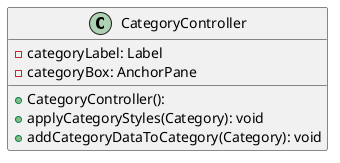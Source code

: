 @startuml
class CategoryController {
  - categoryLabel: Label
  - categoryBox: AnchorPane
  + CategoryController():
  + applyCategoryStyles(Category): void
  + addCategoryDataToCategory(Category): void
}
@enduml